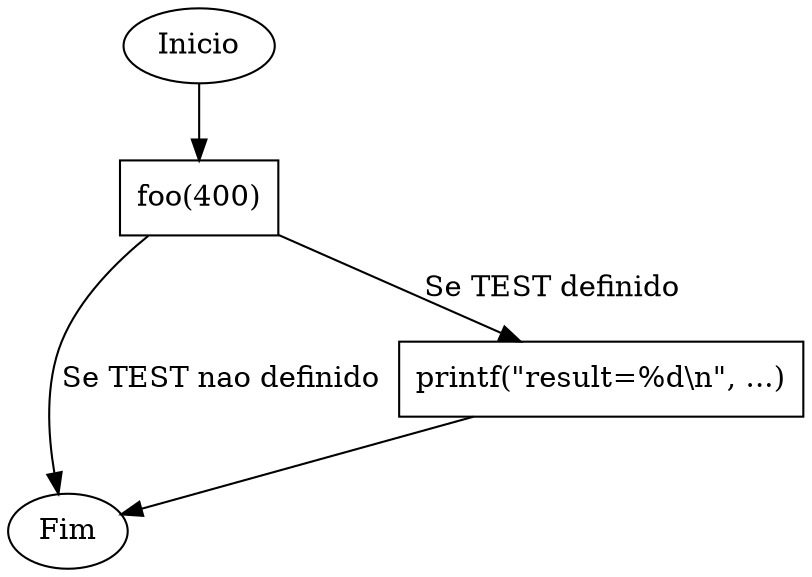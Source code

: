 digraph main_DCFG {
    rankdir=TB;
    node [shape=box];

    start [label="Inicio", shape=ellipse];
    end [label="Fim", shape=ellipse];
    call_foo [label="foo(400)"];
    print [label="printf(\"result=%d\\n\", ...)"];

    start -> call_foo;
    call_foo -> print [label="Se TEST definido"];
    call_foo -> end [label="Se TEST nao definido"];
    print -> end;
}